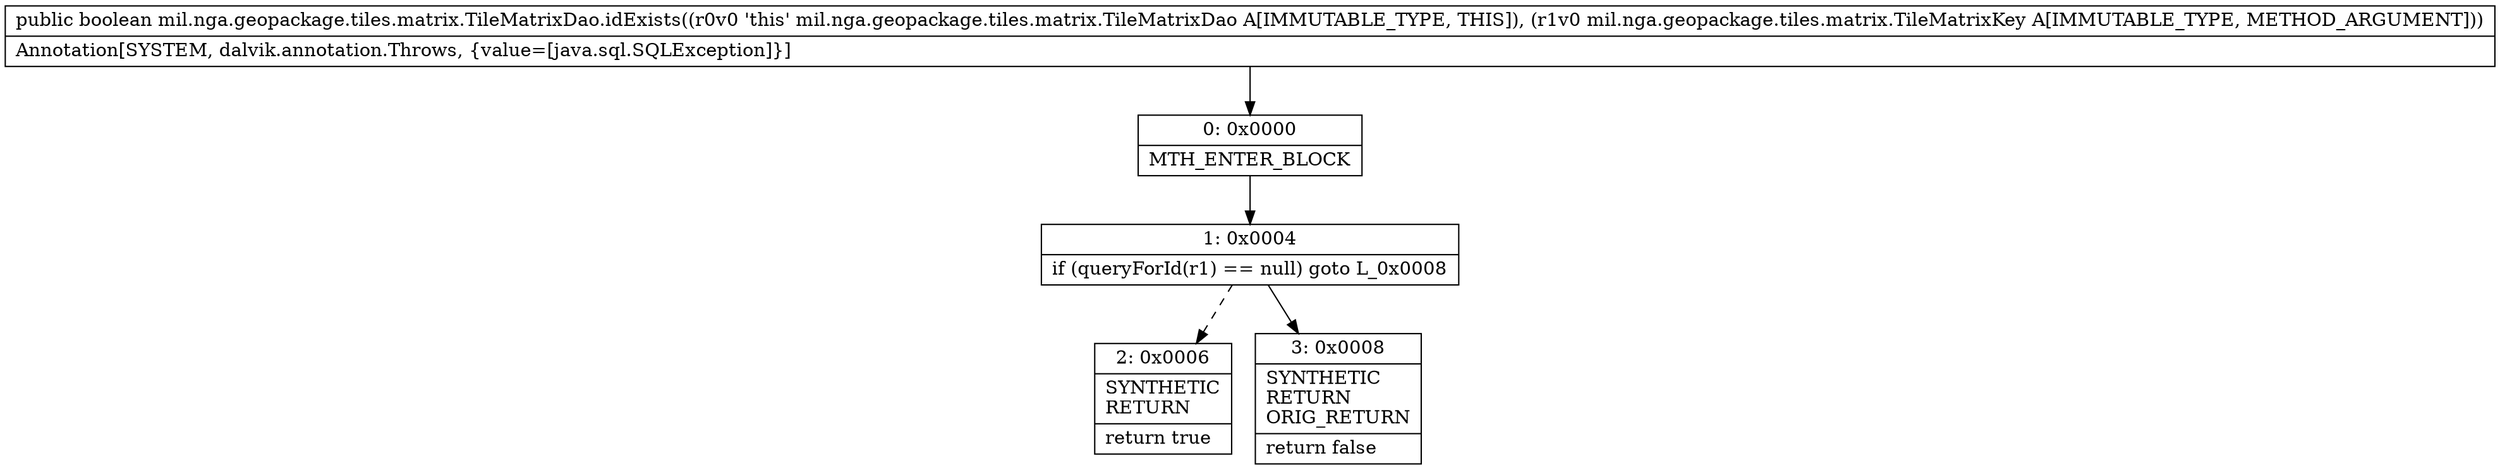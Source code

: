 digraph "CFG formil.nga.geopackage.tiles.matrix.TileMatrixDao.idExists(Lmil\/nga\/geopackage\/tiles\/matrix\/TileMatrixKey;)Z" {
Node_0 [shape=record,label="{0\:\ 0x0000|MTH_ENTER_BLOCK\l}"];
Node_1 [shape=record,label="{1\:\ 0x0004|if (queryForId(r1) == null) goto L_0x0008\l}"];
Node_2 [shape=record,label="{2\:\ 0x0006|SYNTHETIC\lRETURN\l|return true\l}"];
Node_3 [shape=record,label="{3\:\ 0x0008|SYNTHETIC\lRETURN\lORIG_RETURN\l|return false\l}"];
MethodNode[shape=record,label="{public boolean mil.nga.geopackage.tiles.matrix.TileMatrixDao.idExists((r0v0 'this' mil.nga.geopackage.tiles.matrix.TileMatrixDao A[IMMUTABLE_TYPE, THIS]), (r1v0 mil.nga.geopackage.tiles.matrix.TileMatrixKey A[IMMUTABLE_TYPE, METHOD_ARGUMENT]))  | Annotation[SYSTEM, dalvik.annotation.Throws, \{value=[java.sql.SQLException]\}]\l}"];
MethodNode -> Node_0;
Node_0 -> Node_1;
Node_1 -> Node_2[style=dashed];
Node_1 -> Node_3;
}

